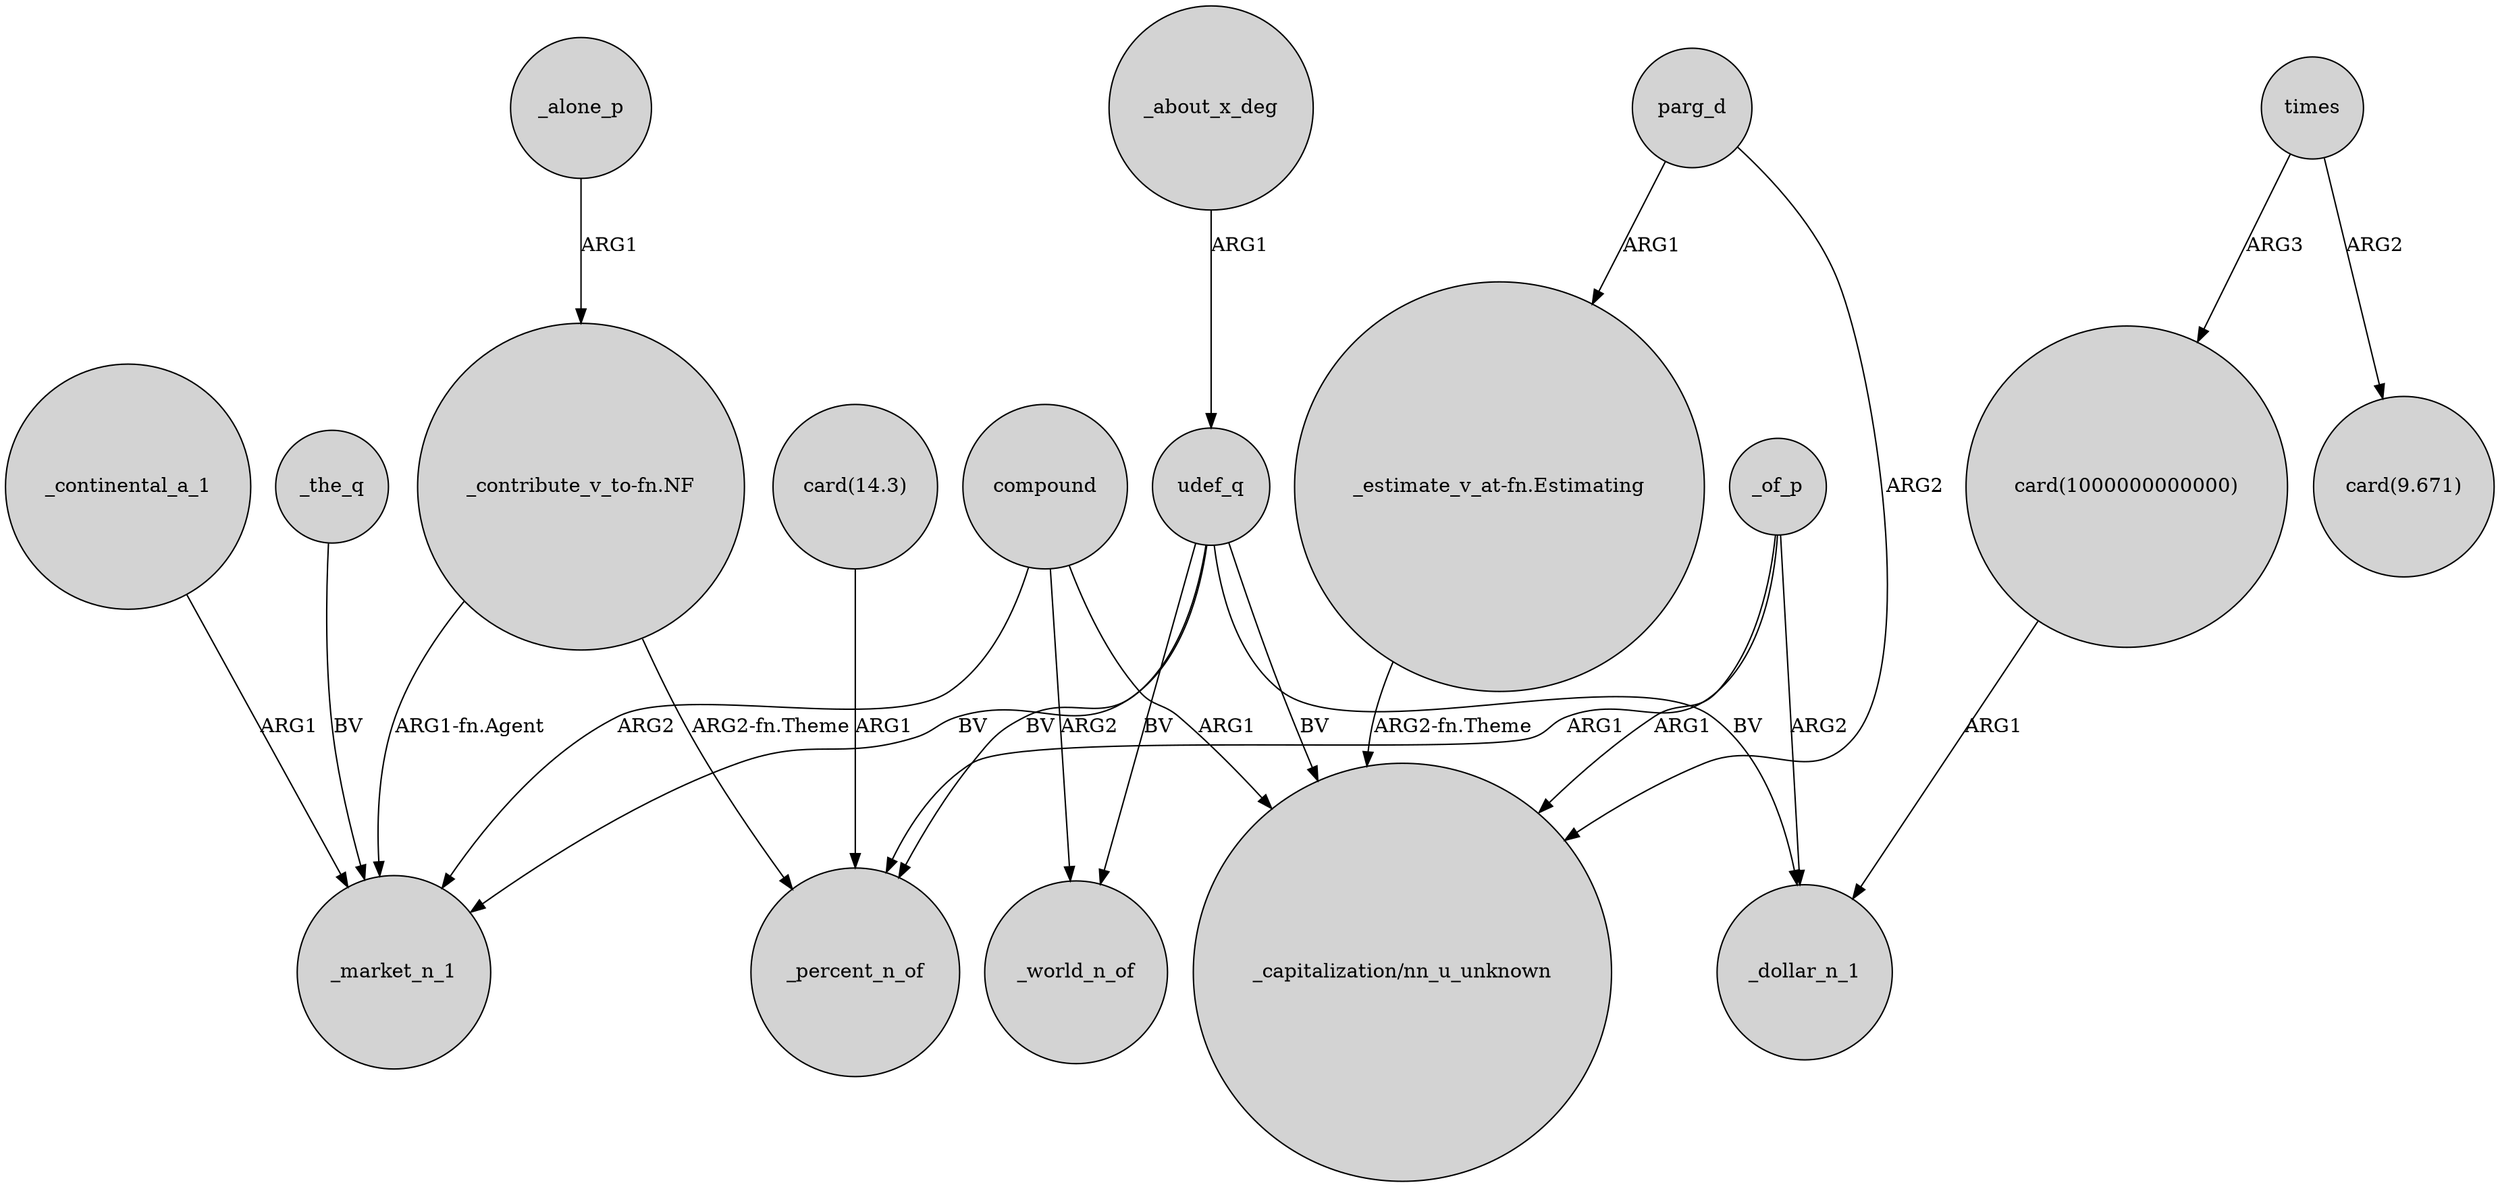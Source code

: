 digraph {
	node [shape=circle style=filled]
	compound -> _market_n_1 [label=ARG2]
	"_contribute_v_to-fn.NF" -> _percent_n_of [label="ARG2-fn.Theme"]
	_of_p -> "_capitalization/nn_u_unknown" [label=ARG1]
	compound -> _world_n_of [label=ARG2]
	"card(14.3)" -> _percent_n_of [label=ARG1]
	times -> "card(9.671)" [label=ARG2]
	udef_q -> _world_n_of [label=BV]
	udef_q -> _market_n_1 [label=BV]
	"card(1000000000000)" -> _dollar_n_1 [label=ARG1]
	_about_x_deg -> udef_q [label=ARG1]
	_of_p -> _percent_n_of [label=ARG1]
	times -> "card(1000000000000)" [label=ARG3]
	_alone_p -> "_contribute_v_to-fn.NF" [label=ARG1]
	parg_d -> "_capitalization/nn_u_unknown" [label=ARG2]
	"_estimate_v_at-fn.Estimating" -> "_capitalization/nn_u_unknown" [label="ARG2-fn.Theme"]
	parg_d -> "_estimate_v_at-fn.Estimating" [label=ARG1]
	_continental_a_1 -> _market_n_1 [label=ARG1]
	_of_p -> _dollar_n_1 [label=ARG2]
	udef_q -> _percent_n_of [label=BV]
	"_contribute_v_to-fn.NF" -> _market_n_1 [label="ARG1-fn.Agent"]
	udef_q -> "_capitalization/nn_u_unknown" [label=BV]
	_the_q -> _market_n_1 [label=BV]
	compound -> "_capitalization/nn_u_unknown" [label=ARG1]
	udef_q -> _dollar_n_1 [label=BV]
}
